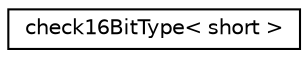 digraph "Graphical Class Hierarchy"
{
  edge [fontname="Helvetica",fontsize="10",labelfontname="Helvetica",labelfontsize="10"];
  node [fontname="Helvetica",fontsize="10",shape=record];
  rankdir="LR";
  Node1 [label="check16BitType\< short \>",height=0.2,width=0.4,color="black", fillcolor="white", style="filled",URL="$structcheck16_bit_type_3_01short_01_4.html"];
}
